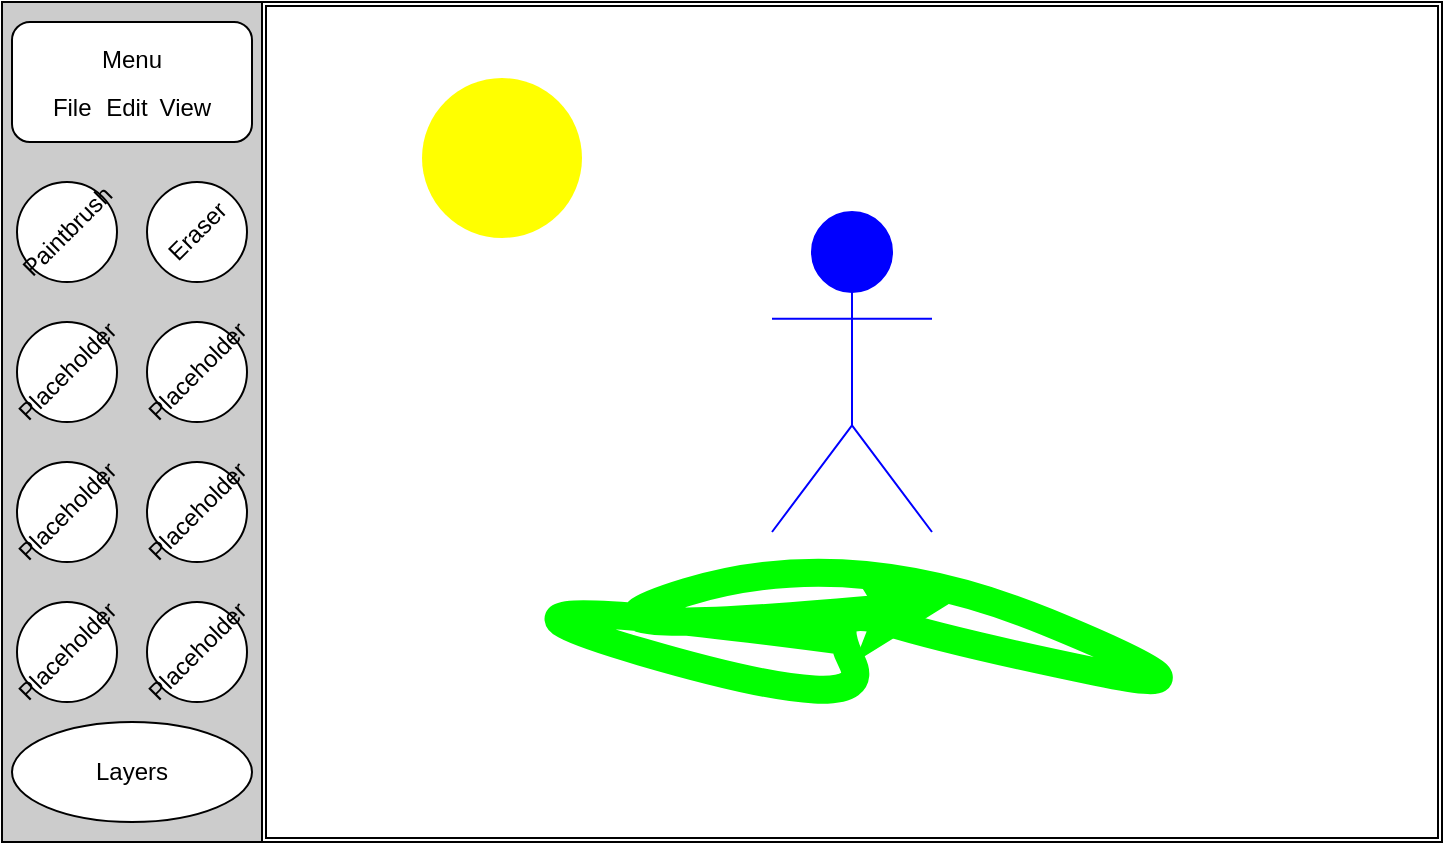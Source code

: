 <mxfile version="24.0.8" type="device">
  <diagram name="Page-1" id="2gDWj9k9RF6HO6bdDUmu">
    <mxGraphModel dx="839" dy="673" grid="1" gridSize="10" guides="1" tooltips="1" connect="1" arrows="1" fold="1" page="1" pageScale="1" pageWidth="850" pageHeight="1100" math="0" shadow="0">
      <root>
        <mxCell id="0" />
        <mxCell id="1" parent="0" />
        <mxCell id="jFAVg3Ne3R_NHwahTMIC-1" value="" style="rounded=0;whiteSpace=wrap;html=1;fillColor=#FFFFFF;" parent="1" vertex="1">
          <mxGeometry width="720" height="420" as="geometry" />
        </mxCell>
        <mxCell id="jFAVg3Ne3R_NHwahTMIC-2" value="" style="rounded=0;whiteSpace=wrap;html=1;fillColor=#CCCCCC;" parent="1" vertex="1">
          <mxGeometry width="130" height="420" as="geometry" />
        </mxCell>
        <mxCell id="ZOo31XiQ8dZaW7T6X35O-1" value="" style="rounded=1;whiteSpace=wrap;html=1;" parent="1" vertex="1">
          <mxGeometry x="5" y="10" width="120" height="60" as="geometry" />
        </mxCell>
        <mxCell id="ZOo31XiQ8dZaW7T6X35O-2" value="" style="ellipse;whiteSpace=wrap;html=1;aspect=fixed;" parent="1" vertex="1">
          <mxGeometry x="7.5" y="90" width="50" height="50" as="geometry" />
        </mxCell>
        <mxCell id="ZOo31XiQ8dZaW7T6X35O-3" value="" style="ellipse;whiteSpace=wrap;html=1;aspect=fixed;" parent="1" vertex="1">
          <mxGeometry x="72.5" y="90" width="50" height="50" as="geometry" />
        </mxCell>
        <mxCell id="ZOo31XiQ8dZaW7T6X35O-4" value="" style="ellipse;whiteSpace=wrap;html=1;aspect=fixed;" parent="1" vertex="1">
          <mxGeometry x="7.5" y="160" width="50" height="50" as="geometry" />
        </mxCell>
        <mxCell id="ZOo31XiQ8dZaW7T6X35O-5" value="" style="ellipse;whiteSpace=wrap;html=1;aspect=fixed;" parent="1" vertex="1">
          <mxGeometry x="72.5" y="160" width="50" height="50" as="geometry" />
        </mxCell>
        <mxCell id="ZOo31XiQ8dZaW7T6X35O-8" value="" style="ellipse;whiteSpace=wrap;html=1;aspect=fixed;" parent="1" vertex="1">
          <mxGeometry x="7.5" y="230" width="50" height="50" as="geometry" />
        </mxCell>
        <mxCell id="ZOo31XiQ8dZaW7T6X35O-9" value="" style="ellipse;whiteSpace=wrap;html=1;aspect=fixed;" parent="1" vertex="1">
          <mxGeometry x="72.5" y="230" width="50" height="50" as="geometry" />
        </mxCell>
        <mxCell id="ZOo31XiQ8dZaW7T6X35O-10" value="" style="ellipse;whiteSpace=wrap;html=1;aspect=fixed;" parent="1" vertex="1">
          <mxGeometry x="7.5" y="300" width="50" height="50" as="geometry" />
        </mxCell>
        <mxCell id="ZOo31XiQ8dZaW7T6X35O-11" value="" style="ellipse;whiteSpace=wrap;html=1;aspect=fixed;" parent="1" vertex="1">
          <mxGeometry x="72.5" y="300" width="50" height="50" as="geometry" />
        </mxCell>
        <mxCell id="UB415c5CecOGX54Azvwk-7" value="" style="rounded=0;whiteSpace=wrap;html=1;strokeColor=#000000;fillColor=none;strokeWidth=1;" vertex="1" parent="1">
          <mxGeometry x="132" y="2" width="586" height="416" as="geometry" />
        </mxCell>
        <mxCell id="ZOo31XiQ8dZaW7T6X35O-12" value="Actor" style="shape=umlActor;verticalLabelPosition=bottom;verticalAlign=top;html=1;outlineConnect=0;strokeColor=#0000FF;fillColor=#0000FF;fontColor=none;noLabel=1;" parent="1" vertex="1">
          <mxGeometry x="385" y="105" width="80" height="160" as="geometry" />
        </mxCell>
        <mxCell id="ZOo31XiQ8dZaW7T6X35O-13" value="File&lt;span style=&quot;white-space: pre;&quot;&gt;&#x9;&lt;/span&gt;Edit&lt;span style=&quot;white-space: pre;&quot;&gt;&#x9;&lt;/span&gt;View" style="text;html=1;align=center;verticalAlign=middle;whiteSpace=wrap;rounded=0;" parent="1" vertex="1">
          <mxGeometry x="35" y="38" width="60" height="30" as="geometry" />
        </mxCell>
        <mxCell id="ZOo31XiQ8dZaW7T6X35O-14" value="" style="ellipse;whiteSpace=wrap;html=1;" parent="1" vertex="1">
          <mxGeometry x="5" y="360" width="120" height="50" as="geometry" />
        </mxCell>
        <mxCell id="ZOo31XiQ8dZaW7T6X35O-15" value="Layers" style="text;html=1;align=center;verticalAlign=middle;whiteSpace=wrap;rounded=0;" parent="1" vertex="1">
          <mxGeometry x="35" y="370" width="60" height="30" as="geometry" />
        </mxCell>
        <mxCell id="ZOo31XiQ8dZaW7T6X35O-16" value="Paintbrush" style="text;html=1;align=center;verticalAlign=middle;whiteSpace=wrap;rounded=0;rotation=-45;" parent="1" vertex="1">
          <mxGeometry x="2.5" y="100" width="60" height="30" as="geometry" />
        </mxCell>
        <mxCell id="ZOo31XiQ8dZaW7T6X35O-17" value="Eraser&lt;span style=&quot;color: rgba(0, 0, 0, 0); font-family: monospace; font-size: 0px; text-align: start; text-wrap: nowrap;&quot;&gt;%3CmxGraphModel%3E%3Croot%3E%3CmxCell%20id%3D%220%22%2F%3E%3CmxCell%20id%3D%221%22%20parent%3D%220%22%2F%3E%3CmxCell%20id%3D%222%22%20value%3D%22Paintbrush%22%20style%3D%22text%3Bhtml%3D1%3Balign%3Dcenter%3BverticalAlign%3Dmiddle%3BwhiteSpace%3Dwrap%3Brounded%3D0%3Brotation%3D-45%3B%22%20vertex%3D%221%22%20parent%3D%221%22%3E%3CmxGeometry%20x%3D%222.5%22%20y%3D%22100%22%20width%3D%2260%22%20height%3D%2230%22%20as%3D%22geometry%22%2F%3E%3C%2FmxCell%3E%3C%2Froot%3E%3C%2FmxGraphModel%3E&lt;/span&gt;" style="text;html=1;align=center;verticalAlign=middle;whiteSpace=wrap;rounded=0;rotation=-45;" parent="1" vertex="1">
          <mxGeometry x="67.5" y="100" width="60" height="30" as="geometry" />
        </mxCell>
        <mxCell id="ZOo31XiQ8dZaW7T6X35O-18" value="Placeholder" style="text;html=1;align=center;verticalAlign=middle;whiteSpace=wrap;rounded=0;rotation=-45;" parent="1" vertex="1">
          <mxGeometry x="2.5" y="170" width="60" height="30" as="geometry" />
        </mxCell>
        <mxCell id="UB415c5CecOGX54Azvwk-1" value="Placeholder" style="text;html=1;align=center;verticalAlign=middle;whiteSpace=wrap;rounded=0;rotation=-45;" vertex="1" parent="1">
          <mxGeometry x="67.5" y="170" width="60" height="30" as="geometry" />
        </mxCell>
        <mxCell id="UB415c5CecOGX54Azvwk-2" value="Placeholder" style="text;html=1;align=center;verticalAlign=middle;whiteSpace=wrap;rounded=0;rotation=-45;" vertex="1" parent="1">
          <mxGeometry x="2.5" y="240" width="60" height="30" as="geometry" />
        </mxCell>
        <mxCell id="UB415c5CecOGX54Azvwk-3" value="Placeholder" style="text;html=1;align=center;verticalAlign=middle;whiteSpace=wrap;rounded=0;rotation=-45;" vertex="1" parent="1">
          <mxGeometry x="67.5" y="240" width="60" height="30" as="geometry" />
        </mxCell>
        <mxCell id="UB415c5CecOGX54Azvwk-4" value="Placeholder" style="text;html=1;align=center;verticalAlign=middle;whiteSpace=wrap;rounded=0;rotation=-45;" vertex="1" parent="1">
          <mxGeometry x="2.5" y="310" width="60" height="30" as="geometry" />
        </mxCell>
        <mxCell id="UB415c5CecOGX54Azvwk-5" value="Placeholder" style="text;html=1;align=center;verticalAlign=middle;whiteSpace=wrap;rounded=0;rotation=-45;" vertex="1" parent="1">
          <mxGeometry x="67.5" y="310" width="60" height="30" as="geometry" />
        </mxCell>
        <mxCell id="UB415c5CecOGX54Azvwk-6" value="Menu" style="text;html=1;align=center;verticalAlign=middle;whiteSpace=wrap;rounded=0;" vertex="1" parent="1">
          <mxGeometry x="35" y="14" width="60" height="30" as="geometry" />
        </mxCell>
        <mxCell id="UB415c5CecOGX54Azvwk-11" value="" style="curved=1;endArrow=classic;html=1;rounded=0;strokeColor=#00FF00;strokeWidth=14;" edge="1" parent="1">
          <mxGeometry width="50" height="50" relative="1" as="geometry">
            <mxPoint x="425" y="320" as="sourcePoint" />
            <mxPoint x="475" y="300" as="targetPoint" />
            <Array as="points">
              <mxPoint x="200" y="290" />
              <mxPoint x="440" y="360" />
              <mxPoint x="410" y="300" />
              <mxPoint x="475" y="320" />
              <mxPoint x="620" y="350" />
              <mxPoint x="425" y="270" />
              <mxPoint x="260" y="320" />
            </Array>
          </mxGeometry>
        </mxCell>
        <mxCell id="UB415c5CecOGX54Azvwk-12" value="" style="ellipse;whiteSpace=wrap;html=1;aspect=fixed;strokeColor=none;fillColor=#FFFF00;gradientColor=none;shadow=0;" vertex="1" parent="1">
          <mxGeometry x="210" y="38" width="80" height="80" as="geometry" />
        </mxCell>
      </root>
    </mxGraphModel>
  </diagram>
</mxfile>
